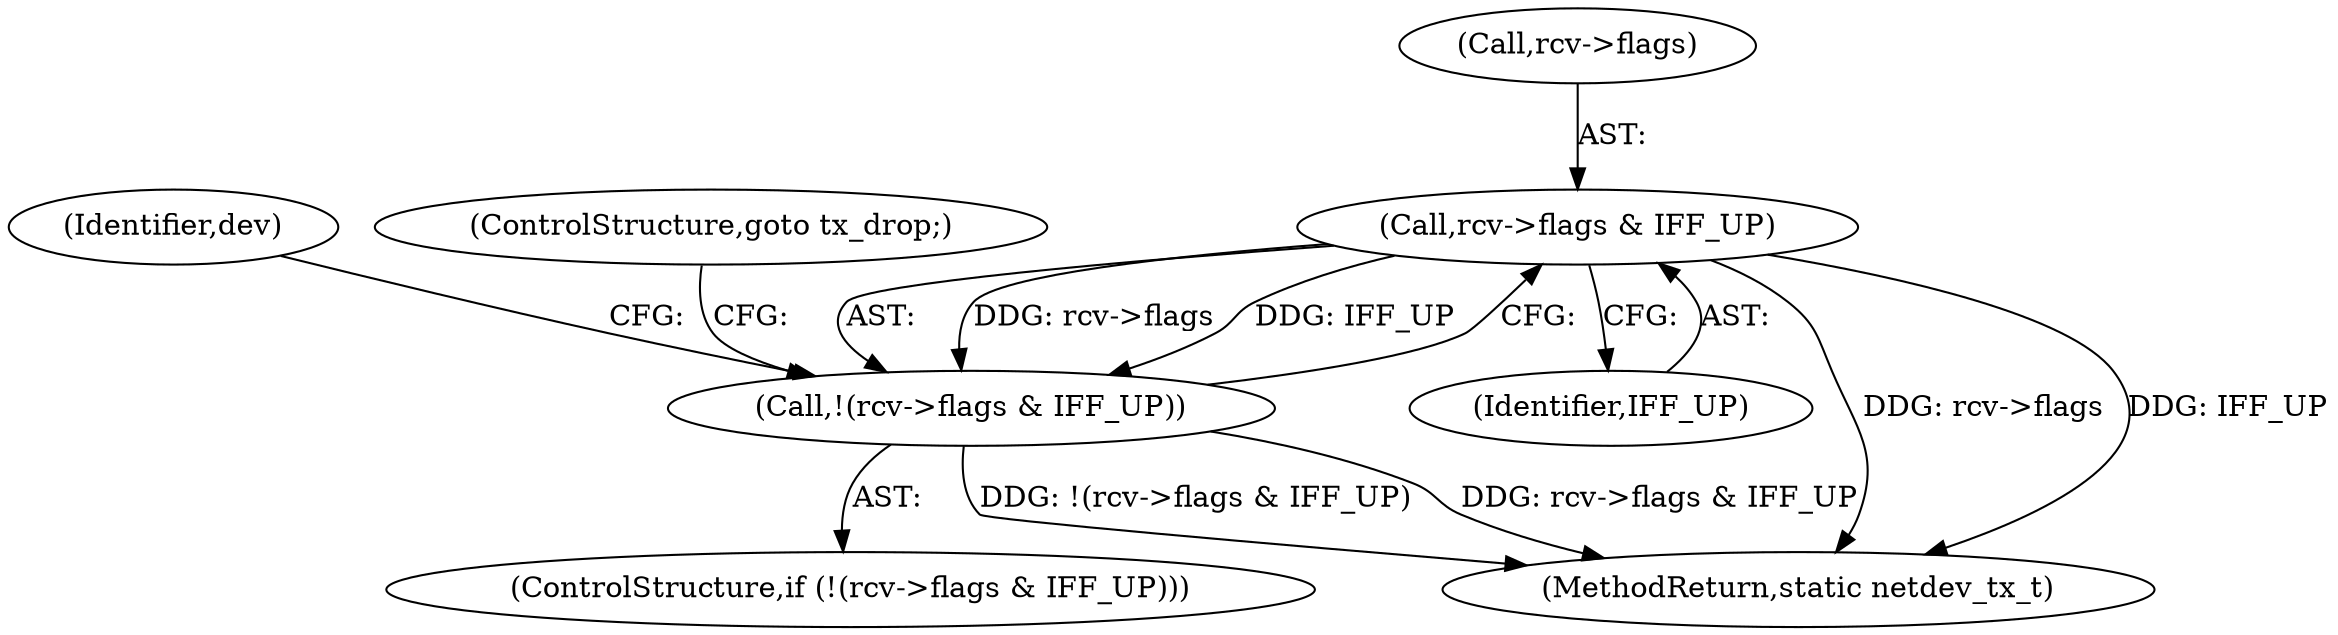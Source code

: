 digraph "0_linux_6ec82562ffc6f297d0de36d65776cff8e5704867@pointer" {
"1000140" [label="(Call,rcv->flags & IFF_UP)"];
"1000139" [label="(Call,!(rcv->flags & IFF_UP))"];
"1000144" [label="(Identifier,IFF_UP)"];
"1000138" [label="(ControlStructure,if (!(rcv->flags & IFF_UP)))"];
"1000141" [label="(Call,rcv->flags)"];
"1000149" [label="(Identifier,dev)"];
"1000139" [label="(Call,!(rcv->flags & IFF_UP))"];
"1000211" [label="(MethodReturn,static netdev_tx_t)"];
"1000140" [label="(Call,rcv->flags & IFF_UP)"];
"1000145" [label="(ControlStructure,goto tx_drop;)"];
"1000140" -> "1000139"  [label="AST: "];
"1000140" -> "1000144"  [label="CFG: "];
"1000141" -> "1000140"  [label="AST: "];
"1000144" -> "1000140"  [label="AST: "];
"1000139" -> "1000140"  [label="CFG: "];
"1000140" -> "1000211"  [label="DDG: rcv->flags"];
"1000140" -> "1000211"  [label="DDG: IFF_UP"];
"1000140" -> "1000139"  [label="DDG: rcv->flags"];
"1000140" -> "1000139"  [label="DDG: IFF_UP"];
"1000139" -> "1000138"  [label="AST: "];
"1000145" -> "1000139"  [label="CFG: "];
"1000149" -> "1000139"  [label="CFG: "];
"1000139" -> "1000211"  [label="DDG: !(rcv->flags & IFF_UP)"];
"1000139" -> "1000211"  [label="DDG: rcv->flags & IFF_UP"];
}

